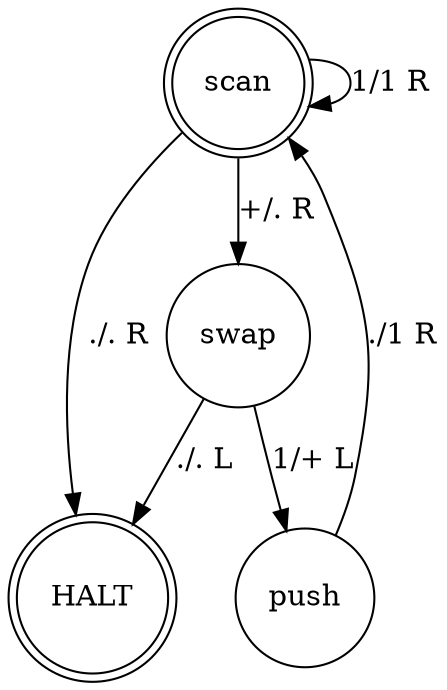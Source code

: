 digraph unary_add {
	node [shape=doublecircle]
	scan
	HALT
	node [shape=circle]
	scan -> scan [label="1/1 R"]
	scan -> swap [label="+/. R"]
	scan -> HALT [label="./. R"]
	swap -> push [label="1/+ L"]
	swap -> HALT [label="./. L"]
	push -> scan [label="./1 R"]
}
